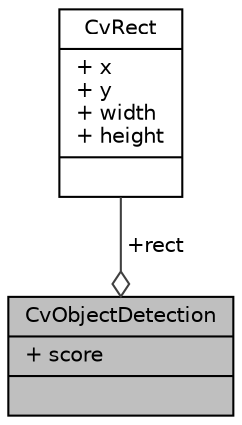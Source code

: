digraph "CvObjectDetection"
{
 // LATEX_PDF_SIZE
  edge [fontname="Helvetica",fontsize="10",labelfontname="Helvetica",labelfontsize="10"];
  node [fontname="Helvetica",fontsize="10",shape=record];
  Node1 [label="{CvObjectDetection\n|+ score\l|}",height=0.2,width=0.4,color="black", fillcolor="grey75", style="filled", fontcolor="black",tooltip=" "];
  Node2 -> Node1 [color="grey25",fontsize="10",style="solid",label=" +rect" ,arrowhead="odiamond",fontname="Helvetica"];
  Node2 [label="{CvRect\n|+ x\l+ y\l+ width\l+ height\l|}",height=0.2,width=0.4,color="black", fillcolor="white", style="filled",URL="$struct_cv_rect.html",tooltip=" "];
}
